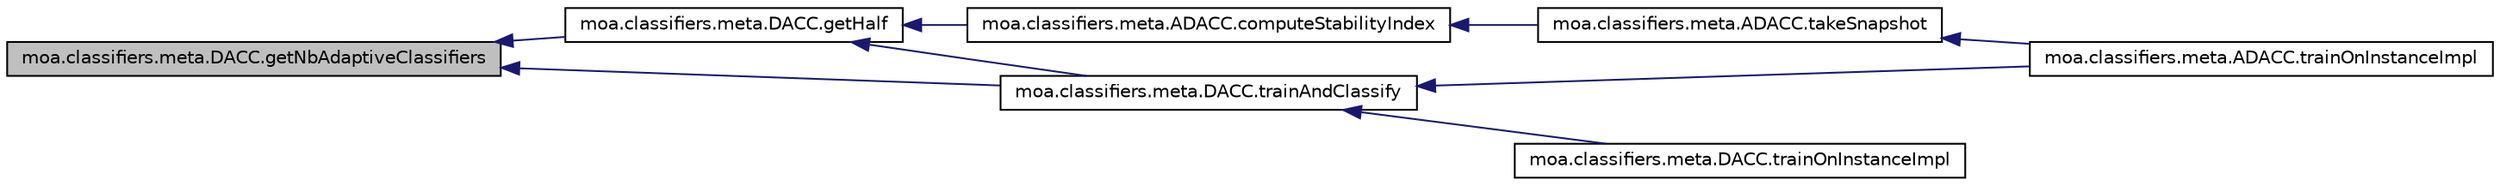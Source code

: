 digraph G
{
  edge [fontname="Helvetica",fontsize="10",labelfontname="Helvetica",labelfontsize="10"];
  node [fontname="Helvetica",fontsize="10",shape=record];
  rankdir=LR;
  Node1 [label="moa.classifiers.meta.DACC.getNbAdaptiveClassifiers",height=0.2,width=0.4,color="black", fillcolor="grey75", style="filled" fontcolor="black"];
  Node1 -> Node2 [dir=back,color="midnightblue",fontsize="10",style="solid",fontname="Helvetica"];
  Node2 [label="moa.classifiers.meta.DACC.getHalf",height=0.2,width=0.4,color="black", fillcolor="white", style="filled",URL="$classmoa_1_1classifiers_1_1meta_1_1DACC.html#a389ab0280ca9867802adca462d97114e",tooltip="Returns the best (or worst) half of classifiers in the adaptive ensemble."];
  Node2 -> Node3 [dir=back,color="midnightblue",fontsize="10",style="solid",fontname="Helvetica"];
  Node3 [label="moa.classifiers.meta.ADACC.computeStabilityIndex",height=0.2,width=0.4,color="black", fillcolor="white", style="filled",URL="$classmoa_1_1classifiers_1_1meta_1_1ADACC.html#a90af489cdb600df1e064cf9709d6ec3c",tooltip="Returns the stability index of the adaptive ensemble of classifiers."];
  Node3 -> Node4 [dir=back,color="midnightblue",fontsize="10",style="solid",fontname="Helvetica"];
  Node4 [label="moa.classifiers.meta.ADACC.takeSnapshot",height=0.2,width=0.4,color="black", fillcolor="white", style="filled",URL="$classmoa_1_1classifiers_1_1meta_1_1ADACC.html#a3689b1cc035b176acc6da2e1434bd12c",tooltip="If the environment is stable enough, take a snapshot (a copy) of the best adaptive..."];
  Node4 -> Node5 [dir=back,color="midnightblue",fontsize="10",style="solid",fontname="Helvetica"];
  Node5 [label="moa.classifiers.meta.ADACC.trainOnInstanceImpl",height=0.2,width=0.4,color="black", fillcolor="white", style="filled",URL="$classmoa_1_1classifiers_1_1meta_1_1ADACC.html#afac7020458c562ced7fb327021d15e92",tooltip="Trains this classifier incrementally using the given instance."];
  Node2 -> Node6 [dir=back,color="midnightblue",fontsize="10",style="solid",fontname="Helvetica"];
  Node6 [label="moa.classifiers.meta.DACC.trainAndClassify",height=0.2,width=0.4,color="black", fillcolor="white", style="filled",URL="$classmoa_1_1classifiers_1_1meta_1_1DACC.html#aeb1bb224682626d5c6b9b3812c269291",tooltip="Receives a training instance from the stream and updates the adaptive classifiers..."];
  Node6 -> Node7 [dir=back,color="midnightblue",fontsize="10",style="solid",fontname="Helvetica"];
  Node7 [label="moa.classifiers.meta.DACC.trainOnInstanceImpl",height=0.2,width=0.4,color="black", fillcolor="white", style="filled",URL="$classmoa_1_1classifiers_1_1meta_1_1DACC.html#aaf6e169006f8f249b9cee1db427930ec",tooltip="Trains this classifier incrementally using the given instance."];
  Node6 -> Node5 [dir=back,color="midnightblue",fontsize="10",style="solid",fontname="Helvetica"];
  Node1 -> Node6 [dir=back,color="midnightblue",fontsize="10",style="solid",fontname="Helvetica"];
}

